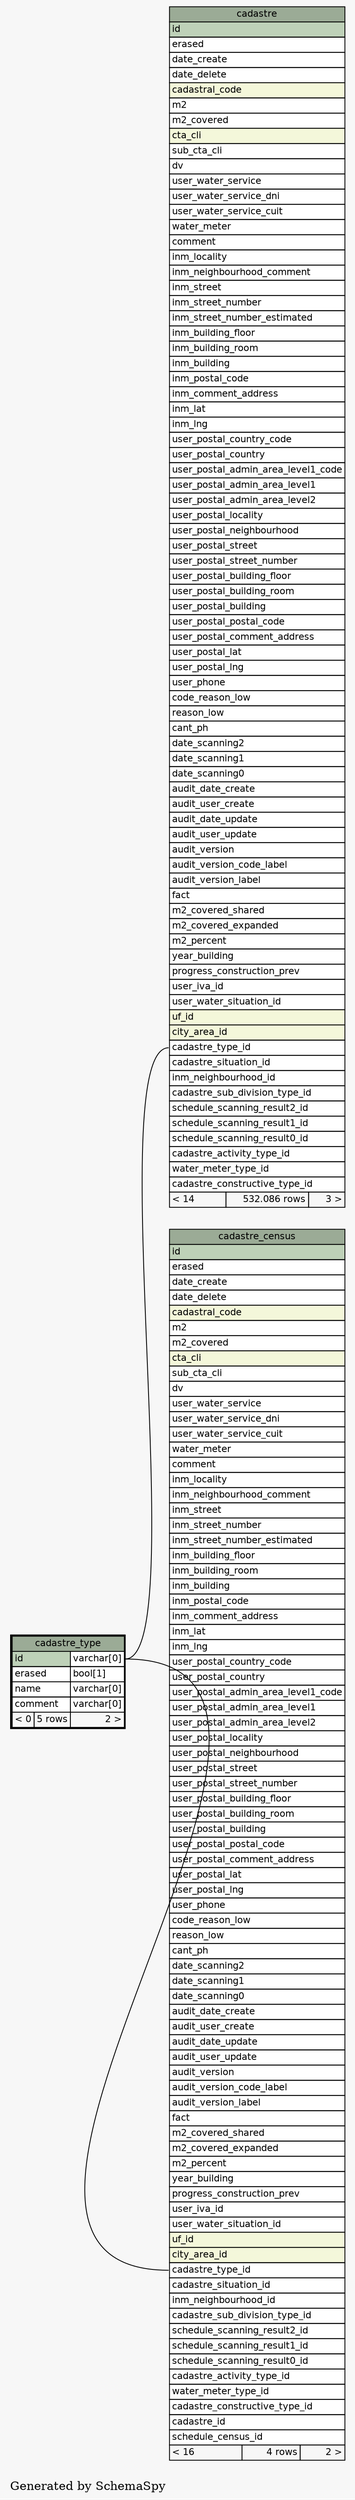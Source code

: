 // dot 2.38.0 on Linux 4.10.0-32-generic
digraph "oneDegreeRelationshipsGraph" {
  graph [
    rankdir="RL"
    bgcolor="#f7f7f7"
    label="\nGenerated by SchemaSpy"
    labeljust="l"
  ];
  node [
    fontname="Helvetica"
    fontsize="11"
    shape="plaintext"
  ];
  edge [
    arrowsize="0.8"
  ];
  "cadastre":"cadastre_type_id":w -> "cadastre_type":"id.type":e [arrowtail=crowodot arrowhead=none];
  "cadastre_census":"cadastre_type_id":w -> "cadastre_type":"id.type":e [arrowtail=crowodot arrowhead=none];
  "cadastre" [
    label=<
    <TABLE BORDER="0" CELLBORDER="1" CELLSPACING="0" BGCOLOR="#ffffff">
      <TR><TD PORT="cadastre.heading" COLSPAN="3" BGCOLOR="#9bab96" ALIGN="CENTER">cadastre</TD></TR>
      <TR><TD PORT="id" COLSPAN="3" BGCOLOR="#bed1b8" ALIGN="LEFT">id</TD></TR>
      <TR><TD PORT="erased" COLSPAN="3" ALIGN="LEFT">erased</TD></TR>
      <TR><TD PORT="date_create" COLSPAN="3" ALIGN="LEFT">date_create</TD></TR>
      <TR><TD PORT="date_delete" COLSPAN="3" ALIGN="LEFT">date_delete</TD></TR>
      <TR><TD PORT="cadastral_code" COLSPAN="3" BGCOLOR="#f4f7da" ALIGN="LEFT">cadastral_code</TD></TR>
      <TR><TD PORT="m2" COLSPAN="3" ALIGN="LEFT">m2</TD></TR>
      <TR><TD PORT="m2_covered" COLSPAN="3" ALIGN="LEFT">m2_covered</TD></TR>
      <TR><TD PORT="cta_cli" COLSPAN="3" BGCOLOR="#f4f7da" ALIGN="LEFT">cta_cli</TD></TR>
      <TR><TD PORT="sub_cta_cli" COLSPAN="3" ALIGN="LEFT">sub_cta_cli</TD></TR>
      <TR><TD PORT="dv" COLSPAN="3" ALIGN="LEFT">dv</TD></TR>
      <TR><TD PORT="user_water_service" COLSPAN="3" ALIGN="LEFT">user_water_service</TD></TR>
      <TR><TD PORT="user_water_service_dni" COLSPAN="3" ALIGN="LEFT">user_water_service_dni</TD></TR>
      <TR><TD PORT="user_water_service_cuit" COLSPAN="3" ALIGN="LEFT">user_water_service_cuit</TD></TR>
      <TR><TD PORT="water_meter" COLSPAN="3" ALIGN="LEFT">water_meter</TD></TR>
      <TR><TD PORT="comment" COLSPAN="3" ALIGN="LEFT">comment</TD></TR>
      <TR><TD PORT="inm_locality" COLSPAN="3" ALIGN="LEFT">inm_locality</TD></TR>
      <TR><TD PORT="inm_neighbourhood_comment" COLSPAN="3" ALIGN="LEFT">inm_neighbourhood_comment</TD></TR>
      <TR><TD PORT="inm_street" COLSPAN="3" ALIGN="LEFT">inm_street</TD></TR>
      <TR><TD PORT="inm_street_number" COLSPAN="3" ALIGN="LEFT">inm_street_number</TD></TR>
      <TR><TD PORT="inm_street_number_estimated" COLSPAN="3" ALIGN="LEFT">inm_street_number_estimated</TD></TR>
      <TR><TD PORT="inm_building_floor" COLSPAN="3" ALIGN="LEFT">inm_building_floor</TD></TR>
      <TR><TD PORT="inm_building_room" COLSPAN="3" ALIGN="LEFT">inm_building_room</TD></TR>
      <TR><TD PORT="inm_building" COLSPAN="3" ALIGN="LEFT">inm_building</TD></TR>
      <TR><TD PORT="inm_postal_code" COLSPAN="3" ALIGN="LEFT">inm_postal_code</TD></TR>
      <TR><TD PORT="inm_comment_address" COLSPAN="3" ALIGN="LEFT">inm_comment_address</TD></TR>
      <TR><TD PORT="inm_lat" COLSPAN="3" ALIGN="LEFT">inm_lat</TD></TR>
      <TR><TD PORT="inm_lng" COLSPAN="3" ALIGN="LEFT">inm_lng</TD></TR>
      <TR><TD PORT="user_postal_country_code" COLSPAN="3" ALIGN="LEFT">user_postal_country_code</TD></TR>
      <TR><TD PORT="user_postal_country" COLSPAN="3" ALIGN="LEFT">user_postal_country</TD></TR>
      <TR><TD PORT="user_postal_admin_area_level1_code" COLSPAN="3" ALIGN="LEFT">user_postal_admin_area_level1_code</TD></TR>
      <TR><TD PORT="user_postal_admin_area_level1" COLSPAN="3" ALIGN="LEFT">user_postal_admin_area_level1</TD></TR>
      <TR><TD PORT="user_postal_admin_area_level2" COLSPAN="3" ALIGN="LEFT">user_postal_admin_area_level2</TD></TR>
      <TR><TD PORT="user_postal_locality" COLSPAN="3" ALIGN="LEFT">user_postal_locality</TD></TR>
      <TR><TD PORT="user_postal_neighbourhood" COLSPAN="3" ALIGN="LEFT">user_postal_neighbourhood</TD></TR>
      <TR><TD PORT="user_postal_street" COLSPAN="3" ALIGN="LEFT">user_postal_street</TD></TR>
      <TR><TD PORT="user_postal_street_number" COLSPAN="3" ALIGN="LEFT">user_postal_street_number</TD></TR>
      <TR><TD PORT="user_postal_building_floor" COLSPAN="3" ALIGN="LEFT">user_postal_building_floor</TD></TR>
      <TR><TD PORT="user_postal_building_room" COLSPAN="3" ALIGN="LEFT">user_postal_building_room</TD></TR>
      <TR><TD PORT="user_postal_building" COLSPAN="3" ALIGN="LEFT">user_postal_building</TD></TR>
      <TR><TD PORT="user_postal_postal_code" COLSPAN="3" ALIGN="LEFT">user_postal_postal_code</TD></TR>
      <TR><TD PORT="user_postal_comment_address" COLSPAN="3" ALIGN="LEFT">user_postal_comment_address</TD></TR>
      <TR><TD PORT="user_postal_lat" COLSPAN="3" ALIGN="LEFT">user_postal_lat</TD></TR>
      <TR><TD PORT="user_postal_lng" COLSPAN="3" ALIGN="LEFT">user_postal_lng</TD></TR>
      <TR><TD PORT="user_phone" COLSPAN="3" ALIGN="LEFT">user_phone</TD></TR>
      <TR><TD PORT="code_reason_low" COLSPAN="3" ALIGN="LEFT">code_reason_low</TD></TR>
      <TR><TD PORT="reason_low" COLSPAN="3" ALIGN="LEFT">reason_low</TD></TR>
      <TR><TD PORT="cant_ph" COLSPAN="3" ALIGN="LEFT">cant_ph</TD></TR>
      <TR><TD PORT="date_scanning2" COLSPAN="3" ALIGN="LEFT">date_scanning2</TD></TR>
      <TR><TD PORT="date_scanning1" COLSPAN="3" ALIGN="LEFT">date_scanning1</TD></TR>
      <TR><TD PORT="date_scanning0" COLSPAN="3" ALIGN="LEFT">date_scanning0</TD></TR>
      <TR><TD PORT="audit_date_create" COLSPAN="3" ALIGN="LEFT">audit_date_create</TD></TR>
      <TR><TD PORT="audit_user_create" COLSPAN="3" ALIGN="LEFT">audit_user_create</TD></TR>
      <TR><TD PORT="audit_date_update" COLSPAN="3" ALIGN="LEFT">audit_date_update</TD></TR>
      <TR><TD PORT="audit_user_update" COLSPAN="3" ALIGN="LEFT">audit_user_update</TD></TR>
      <TR><TD PORT="audit_version" COLSPAN="3" ALIGN="LEFT">audit_version</TD></TR>
      <TR><TD PORT="audit_version_code_label" COLSPAN="3" ALIGN="LEFT">audit_version_code_label</TD></TR>
      <TR><TD PORT="audit_version_label" COLSPAN="3" ALIGN="LEFT">audit_version_label</TD></TR>
      <TR><TD PORT="fact" COLSPAN="3" ALIGN="LEFT">fact</TD></TR>
      <TR><TD PORT="m2_covered_shared" COLSPAN="3" ALIGN="LEFT">m2_covered_shared</TD></TR>
      <TR><TD PORT="m2_covered_expanded" COLSPAN="3" ALIGN="LEFT">m2_covered_expanded</TD></TR>
      <TR><TD PORT="m2_percent" COLSPAN="3" ALIGN="LEFT">m2_percent</TD></TR>
      <TR><TD PORT="year_building" COLSPAN="3" ALIGN="LEFT">year_building</TD></TR>
      <TR><TD PORT="progress_construction_prev" COLSPAN="3" ALIGN="LEFT">progress_construction_prev</TD></TR>
      <TR><TD PORT="user_iva_id" COLSPAN="3" ALIGN="LEFT">user_iva_id</TD></TR>
      <TR><TD PORT="user_water_situation_id" COLSPAN="3" ALIGN="LEFT">user_water_situation_id</TD></TR>
      <TR><TD PORT="uf_id" COLSPAN="3" BGCOLOR="#f4f7da" ALIGN="LEFT">uf_id</TD></TR>
      <TR><TD PORT="city_area_id" COLSPAN="3" BGCOLOR="#f4f7da" ALIGN="LEFT">city_area_id</TD></TR>
      <TR><TD PORT="cadastre_type_id" COLSPAN="3" ALIGN="LEFT">cadastre_type_id</TD></TR>
      <TR><TD PORT="cadastre_situation_id" COLSPAN="3" ALIGN="LEFT">cadastre_situation_id</TD></TR>
      <TR><TD PORT="inm_neighbourhood_id" COLSPAN="3" ALIGN="LEFT">inm_neighbourhood_id</TD></TR>
      <TR><TD PORT="cadastre_sub_division_type_id" COLSPAN="3" ALIGN="LEFT">cadastre_sub_division_type_id</TD></TR>
      <TR><TD PORT="schedule_scanning_result2_id" COLSPAN="3" ALIGN="LEFT">schedule_scanning_result2_id</TD></TR>
      <TR><TD PORT="schedule_scanning_result1_id" COLSPAN="3" ALIGN="LEFT">schedule_scanning_result1_id</TD></TR>
      <TR><TD PORT="schedule_scanning_result0_id" COLSPAN="3" ALIGN="LEFT">schedule_scanning_result0_id</TD></TR>
      <TR><TD PORT="cadastre_activity_type_id" COLSPAN="3" ALIGN="LEFT">cadastre_activity_type_id</TD></TR>
      <TR><TD PORT="water_meter_type_id" COLSPAN="3" ALIGN="LEFT">water_meter_type_id</TD></TR>
      <TR><TD PORT="cadastre_constructive_type_id" COLSPAN="3" ALIGN="LEFT">cadastre_constructive_type_id</TD></TR>
      <TR><TD ALIGN="LEFT" BGCOLOR="#f7f7f7">&lt; 14</TD><TD ALIGN="RIGHT" BGCOLOR="#f7f7f7">532.086 rows</TD><TD ALIGN="RIGHT" BGCOLOR="#f7f7f7">3 &gt;</TD></TR>
    </TABLE>>
    URL="cadastre.html#graph"
    tooltip="cadastre"
  ];
  "cadastre_census" [
    label=<
    <TABLE BORDER="0" CELLBORDER="1" CELLSPACING="0" BGCOLOR="#ffffff">
      <TR><TD PORT="cadastre_census.heading" COLSPAN="3" BGCOLOR="#9bab96" ALIGN="CENTER">cadastre_census</TD></TR>
      <TR><TD PORT="id" COLSPAN="3" BGCOLOR="#bed1b8" ALIGN="LEFT">id</TD></TR>
      <TR><TD PORT="erased" COLSPAN="3" ALIGN="LEFT">erased</TD></TR>
      <TR><TD PORT="date_create" COLSPAN="3" ALIGN="LEFT">date_create</TD></TR>
      <TR><TD PORT="date_delete" COLSPAN="3" ALIGN="LEFT">date_delete</TD></TR>
      <TR><TD PORT="cadastral_code" COLSPAN="3" BGCOLOR="#f4f7da" ALIGN="LEFT">cadastral_code</TD></TR>
      <TR><TD PORT="m2" COLSPAN="3" ALIGN="LEFT">m2</TD></TR>
      <TR><TD PORT="m2_covered" COLSPAN="3" ALIGN="LEFT">m2_covered</TD></TR>
      <TR><TD PORT="cta_cli" COLSPAN="3" BGCOLOR="#f4f7da" ALIGN="LEFT">cta_cli</TD></TR>
      <TR><TD PORT="sub_cta_cli" COLSPAN="3" ALIGN="LEFT">sub_cta_cli</TD></TR>
      <TR><TD PORT="dv" COLSPAN="3" ALIGN="LEFT">dv</TD></TR>
      <TR><TD PORT="user_water_service" COLSPAN="3" ALIGN="LEFT">user_water_service</TD></TR>
      <TR><TD PORT="user_water_service_dni" COLSPAN="3" ALIGN="LEFT">user_water_service_dni</TD></TR>
      <TR><TD PORT="user_water_service_cuit" COLSPAN="3" ALIGN="LEFT">user_water_service_cuit</TD></TR>
      <TR><TD PORT="water_meter" COLSPAN="3" ALIGN="LEFT">water_meter</TD></TR>
      <TR><TD PORT="comment" COLSPAN="3" ALIGN="LEFT">comment</TD></TR>
      <TR><TD PORT="inm_locality" COLSPAN="3" ALIGN="LEFT">inm_locality</TD></TR>
      <TR><TD PORT="inm_neighbourhood_comment" COLSPAN="3" ALIGN="LEFT">inm_neighbourhood_comment</TD></TR>
      <TR><TD PORT="inm_street" COLSPAN="3" ALIGN="LEFT">inm_street</TD></TR>
      <TR><TD PORT="inm_street_number" COLSPAN="3" ALIGN="LEFT">inm_street_number</TD></TR>
      <TR><TD PORT="inm_street_number_estimated" COLSPAN="3" ALIGN="LEFT">inm_street_number_estimated</TD></TR>
      <TR><TD PORT="inm_building_floor" COLSPAN="3" ALIGN="LEFT">inm_building_floor</TD></TR>
      <TR><TD PORT="inm_building_room" COLSPAN="3" ALIGN="LEFT">inm_building_room</TD></TR>
      <TR><TD PORT="inm_building" COLSPAN="3" ALIGN="LEFT">inm_building</TD></TR>
      <TR><TD PORT="inm_postal_code" COLSPAN="3" ALIGN="LEFT">inm_postal_code</TD></TR>
      <TR><TD PORT="inm_comment_address" COLSPAN="3" ALIGN="LEFT">inm_comment_address</TD></TR>
      <TR><TD PORT="inm_lat" COLSPAN="3" ALIGN="LEFT">inm_lat</TD></TR>
      <TR><TD PORT="inm_lng" COLSPAN="3" ALIGN="LEFT">inm_lng</TD></TR>
      <TR><TD PORT="user_postal_country_code" COLSPAN="3" ALIGN="LEFT">user_postal_country_code</TD></TR>
      <TR><TD PORT="user_postal_country" COLSPAN="3" ALIGN="LEFT">user_postal_country</TD></TR>
      <TR><TD PORT="user_postal_admin_area_level1_code" COLSPAN="3" ALIGN="LEFT">user_postal_admin_area_level1_code</TD></TR>
      <TR><TD PORT="user_postal_admin_area_level1" COLSPAN="3" ALIGN="LEFT">user_postal_admin_area_level1</TD></TR>
      <TR><TD PORT="user_postal_admin_area_level2" COLSPAN="3" ALIGN="LEFT">user_postal_admin_area_level2</TD></TR>
      <TR><TD PORT="user_postal_locality" COLSPAN="3" ALIGN="LEFT">user_postal_locality</TD></TR>
      <TR><TD PORT="user_postal_neighbourhood" COLSPAN="3" ALIGN="LEFT">user_postal_neighbourhood</TD></TR>
      <TR><TD PORT="user_postal_street" COLSPAN="3" ALIGN="LEFT">user_postal_street</TD></TR>
      <TR><TD PORT="user_postal_street_number" COLSPAN="3" ALIGN="LEFT">user_postal_street_number</TD></TR>
      <TR><TD PORT="user_postal_building_floor" COLSPAN="3" ALIGN="LEFT">user_postal_building_floor</TD></TR>
      <TR><TD PORT="user_postal_building_room" COLSPAN="3" ALIGN="LEFT">user_postal_building_room</TD></TR>
      <TR><TD PORT="user_postal_building" COLSPAN="3" ALIGN="LEFT">user_postal_building</TD></TR>
      <TR><TD PORT="user_postal_postal_code" COLSPAN="3" ALIGN="LEFT">user_postal_postal_code</TD></TR>
      <TR><TD PORT="user_postal_comment_address" COLSPAN="3" ALIGN="LEFT">user_postal_comment_address</TD></TR>
      <TR><TD PORT="user_postal_lat" COLSPAN="3" ALIGN="LEFT">user_postal_lat</TD></TR>
      <TR><TD PORT="user_postal_lng" COLSPAN="3" ALIGN="LEFT">user_postal_lng</TD></TR>
      <TR><TD PORT="user_phone" COLSPAN="3" ALIGN="LEFT">user_phone</TD></TR>
      <TR><TD PORT="code_reason_low" COLSPAN="3" ALIGN="LEFT">code_reason_low</TD></TR>
      <TR><TD PORT="reason_low" COLSPAN="3" ALIGN="LEFT">reason_low</TD></TR>
      <TR><TD PORT="cant_ph" COLSPAN="3" ALIGN="LEFT">cant_ph</TD></TR>
      <TR><TD PORT="date_scanning2" COLSPAN="3" ALIGN="LEFT">date_scanning2</TD></TR>
      <TR><TD PORT="date_scanning1" COLSPAN="3" ALIGN="LEFT">date_scanning1</TD></TR>
      <TR><TD PORT="date_scanning0" COLSPAN="3" ALIGN="LEFT">date_scanning0</TD></TR>
      <TR><TD PORT="audit_date_create" COLSPAN="3" ALIGN="LEFT">audit_date_create</TD></TR>
      <TR><TD PORT="audit_user_create" COLSPAN="3" ALIGN="LEFT">audit_user_create</TD></TR>
      <TR><TD PORT="audit_date_update" COLSPAN="3" ALIGN="LEFT">audit_date_update</TD></TR>
      <TR><TD PORT="audit_user_update" COLSPAN="3" ALIGN="LEFT">audit_user_update</TD></TR>
      <TR><TD PORT="audit_version" COLSPAN="3" ALIGN="LEFT">audit_version</TD></TR>
      <TR><TD PORT="audit_version_code_label" COLSPAN="3" ALIGN="LEFT">audit_version_code_label</TD></TR>
      <TR><TD PORT="audit_version_label" COLSPAN="3" ALIGN="LEFT">audit_version_label</TD></TR>
      <TR><TD PORT="fact" COLSPAN="3" ALIGN="LEFT">fact</TD></TR>
      <TR><TD PORT="m2_covered_shared" COLSPAN="3" ALIGN="LEFT">m2_covered_shared</TD></TR>
      <TR><TD PORT="m2_covered_expanded" COLSPAN="3" ALIGN="LEFT">m2_covered_expanded</TD></TR>
      <TR><TD PORT="m2_percent" COLSPAN="3" ALIGN="LEFT">m2_percent</TD></TR>
      <TR><TD PORT="year_building" COLSPAN="3" ALIGN="LEFT">year_building</TD></TR>
      <TR><TD PORT="progress_construction_prev" COLSPAN="3" ALIGN="LEFT">progress_construction_prev</TD></TR>
      <TR><TD PORT="user_iva_id" COLSPAN="3" ALIGN="LEFT">user_iva_id</TD></TR>
      <TR><TD PORT="user_water_situation_id" COLSPAN="3" ALIGN="LEFT">user_water_situation_id</TD></TR>
      <TR><TD PORT="uf_id" COLSPAN="3" BGCOLOR="#f4f7da" ALIGN="LEFT">uf_id</TD></TR>
      <TR><TD PORT="city_area_id" COLSPAN="3" BGCOLOR="#f4f7da" ALIGN="LEFT">city_area_id</TD></TR>
      <TR><TD PORT="cadastre_type_id" COLSPAN="3" ALIGN="LEFT">cadastre_type_id</TD></TR>
      <TR><TD PORT="cadastre_situation_id" COLSPAN="3" ALIGN="LEFT">cadastre_situation_id</TD></TR>
      <TR><TD PORT="inm_neighbourhood_id" COLSPAN="3" ALIGN="LEFT">inm_neighbourhood_id</TD></TR>
      <TR><TD PORT="cadastre_sub_division_type_id" COLSPAN="3" ALIGN="LEFT">cadastre_sub_division_type_id</TD></TR>
      <TR><TD PORT="schedule_scanning_result2_id" COLSPAN="3" ALIGN="LEFT">schedule_scanning_result2_id</TD></TR>
      <TR><TD PORT="schedule_scanning_result1_id" COLSPAN="3" ALIGN="LEFT">schedule_scanning_result1_id</TD></TR>
      <TR><TD PORT="schedule_scanning_result0_id" COLSPAN="3" ALIGN="LEFT">schedule_scanning_result0_id</TD></TR>
      <TR><TD PORT="cadastre_activity_type_id" COLSPAN="3" ALIGN="LEFT">cadastre_activity_type_id</TD></TR>
      <TR><TD PORT="water_meter_type_id" COLSPAN="3" ALIGN="LEFT">water_meter_type_id</TD></TR>
      <TR><TD PORT="cadastre_constructive_type_id" COLSPAN="3" ALIGN="LEFT">cadastre_constructive_type_id</TD></TR>
      <TR><TD PORT="cadastre_id" COLSPAN="3" ALIGN="LEFT">cadastre_id</TD></TR>
      <TR><TD PORT="schedule_census_id" COLSPAN="3" ALIGN="LEFT">schedule_census_id</TD></TR>
      <TR><TD ALIGN="LEFT" BGCOLOR="#f7f7f7">&lt; 16</TD><TD ALIGN="RIGHT" BGCOLOR="#f7f7f7">4 rows</TD><TD ALIGN="RIGHT" BGCOLOR="#f7f7f7">2 &gt;</TD></TR>
    </TABLE>>
    URL="cadastre_census.html#graph"
    tooltip="cadastre_census"
  ];
  "cadastre_type" [
    label=<
    <TABLE BORDER="2" CELLBORDER="1" CELLSPACING="0" BGCOLOR="#ffffff">
      <TR><TD PORT="cadastre_type.heading" COLSPAN="3" BGCOLOR="#9bab96" ALIGN="CENTER">cadastre_type</TD></TR>
      <TR><TD PORT="id" COLSPAN="2" BGCOLOR="#bed1b8" ALIGN="LEFT">id</TD><TD PORT="id.type" ALIGN="LEFT">varchar[0]</TD></TR>
      <TR><TD PORT="erased" COLSPAN="2" ALIGN="LEFT">erased</TD><TD PORT="erased.type" ALIGN="LEFT">bool[1]</TD></TR>
      <TR><TD PORT="name" COLSPAN="2" ALIGN="LEFT">name</TD><TD PORT="name.type" ALIGN="LEFT">varchar[0]</TD></TR>
      <TR><TD PORT="comment" COLSPAN="2" ALIGN="LEFT">comment</TD><TD PORT="comment.type" ALIGN="LEFT">varchar[0]</TD></TR>
      <TR><TD ALIGN="LEFT" BGCOLOR="#f7f7f7">&lt; 0</TD><TD ALIGN="RIGHT" BGCOLOR="#f7f7f7">5 rows</TD><TD ALIGN="RIGHT" BGCOLOR="#f7f7f7">2 &gt;</TD></TR>
    </TABLE>>
    URL="cadastre_type.html#"
    tooltip="cadastre_type"
  ];
}
